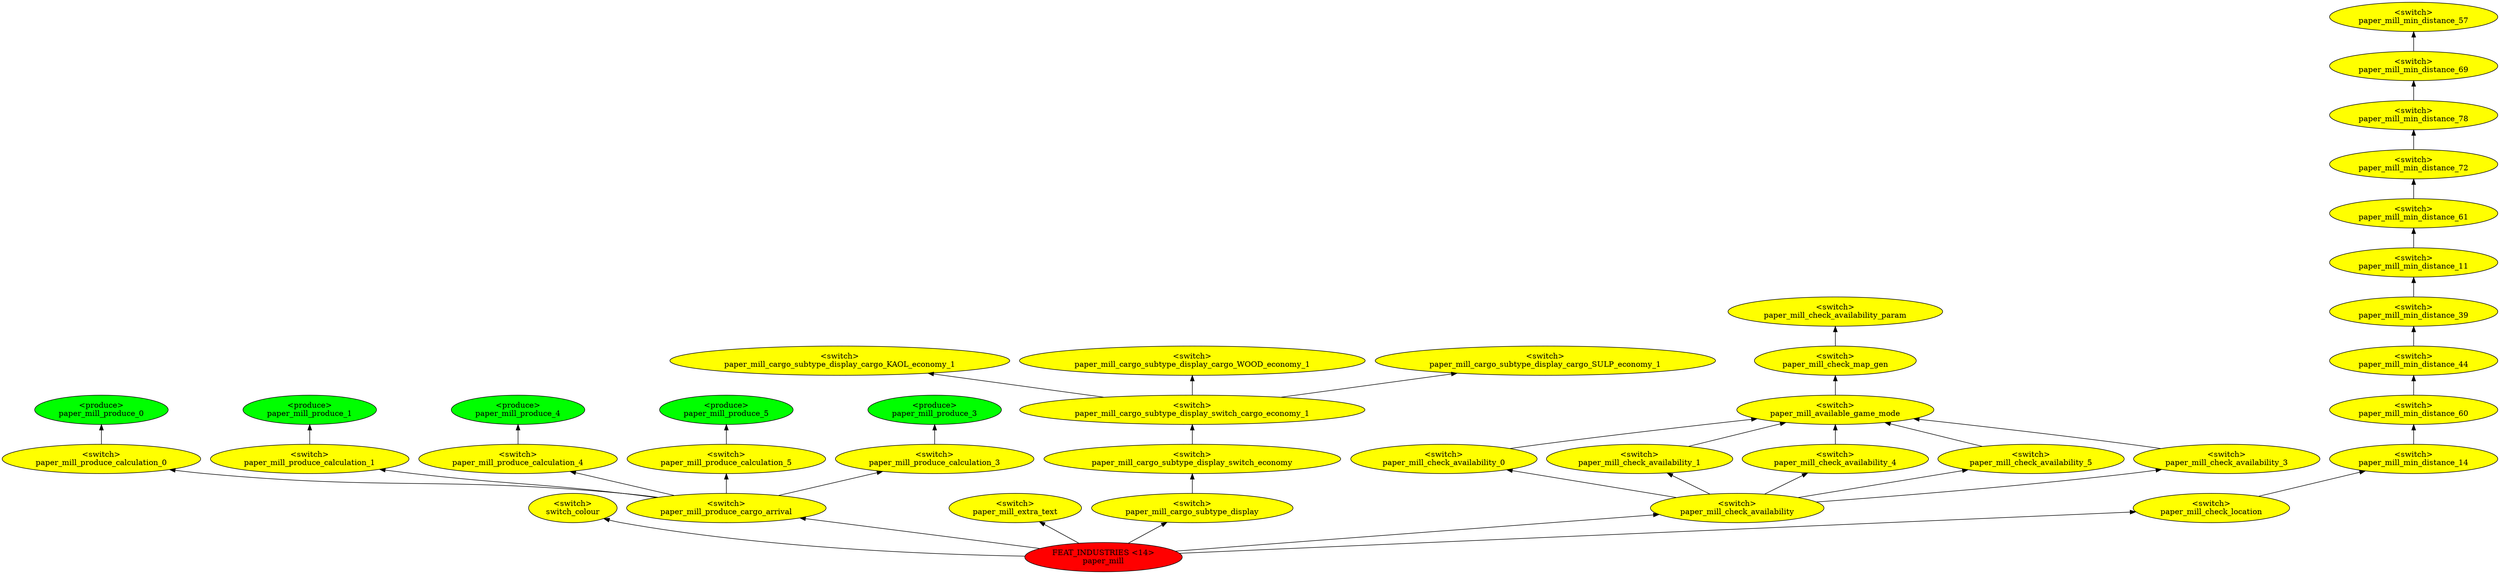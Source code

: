 digraph {
rankdir="BT"
switch_colour [fillcolor=yellow style="filled" label="<switch>\nswitch_colour"]
paper_mill_produce_0 [fillcolor=green style="filled" label="<produce>\npaper_mill_produce_0"]
paper_mill_produce_calculation_0 [fillcolor=yellow style="filled" label="<switch>\npaper_mill_produce_calculation_0"]
paper_mill_produce_1 [fillcolor=green style="filled" label="<produce>\npaper_mill_produce_1"]
paper_mill_produce_calculation_1 [fillcolor=yellow style="filled" label="<switch>\npaper_mill_produce_calculation_1"]
paper_mill_produce_4 [fillcolor=green style="filled" label="<produce>\npaper_mill_produce_4"]
paper_mill_produce_calculation_4 [fillcolor=yellow style="filled" label="<switch>\npaper_mill_produce_calculation_4"]
paper_mill_produce_5 [fillcolor=green style="filled" label="<produce>\npaper_mill_produce_5"]
paper_mill_produce_calculation_5 [fillcolor=yellow style="filled" label="<switch>\npaper_mill_produce_calculation_5"]
paper_mill_produce_3 [fillcolor=green style="filled" label="<produce>\npaper_mill_produce_3"]
paper_mill_produce_calculation_3 [fillcolor=yellow style="filled" label="<switch>\npaper_mill_produce_calculation_3"]
paper_mill_produce_cargo_arrival [fillcolor=yellow style="filled" label="<switch>\npaper_mill_produce_cargo_arrival"]
paper_mill_extra_text [fillcolor=yellow style="filled" label="<switch>\npaper_mill_extra_text"]
paper_mill_cargo_subtype_display_cargo_KAOL_economy_1 [fillcolor=yellow style="filled" label="<switch>\npaper_mill_cargo_subtype_display_cargo_KAOL_economy_1"]
paper_mill_cargo_subtype_display_cargo_WOOD_economy_1 [fillcolor=yellow style="filled" label="<switch>\npaper_mill_cargo_subtype_display_cargo_WOOD_economy_1"]
paper_mill_cargo_subtype_display_cargo_SULP_economy_1 [fillcolor=yellow style="filled" label="<switch>\npaper_mill_cargo_subtype_display_cargo_SULP_economy_1"]
paper_mill_cargo_subtype_display_switch_cargo_economy_1 [fillcolor=yellow style="filled" label="<switch>\npaper_mill_cargo_subtype_display_switch_cargo_economy_1"]
paper_mill_cargo_subtype_display_switch_economy [fillcolor=yellow style="filled" label="<switch>\npaper_mill_cargo_subtype_display_switch_economy"]
paper_mill_cargo_subtype_display [fillcolor=yellow style="filled" label="<switch>\npaper_mill_cargo_subtype_display"]
paper_mill_check_availability_param [fillcolor=yellow style="filled" label="<switch>\npaper_mill_check_availability_param"]
paper_mill_check_map_gen [fillcolor=yellow style="filled" label="<switch>\npaper_mill_check_map_gen"]
paper_mill_available_game_mode [fillcolor=yellow style="filled" label="<switch>\npaper_mill_available_game_mode"]
paper_mill_check_availability_0 [fillcolor=yellow style="filled" label="<switch>\npaper_mill_check_availability_0"]
paper_mill_check_availability_1 [fillcolor=yellow style="filled" label="<switch>\npaper_mill_check_availability_1"]
paper_mill_check_availability_4 [fillcolor=yellow style="filled" label="<switch>\npaper_mill_check_availability_4"]
paper_mill_check_availability_5 [fillcolor=yellow style="filled" label="<switch>\npaper_mill_check_availability_5"]
paper_mill_check_availability_3 [fillcolor=yellow style="filled" label="<switch>\npaper_mill_check_availability_3"]
paper_mill_check_availability [fillcolor=yellow style="filled" label="<switch>\npaper_mill_check_availability"]
paper_mill_min_distance_57 [fillcolor=yellow style="filled" label="<switch>\npaper_mill_min_distance_57"]
paper_mill_min_distance_69 [fillcolor=yellow style="filled" label="<switch>\npaper_mill_min_distance_69"]
paper_mill_min_distance_78 [fillcolor=yellow style="filled" label="<switch>\npaper_mill_min_distance_78"]
paper_mill_min_distance_72 [fillcolor=yellow style="filled" label="<switch>\npaper_mill_min_distance_72"]
paper_mill_min_distance_61 [fillcolor=yellow style="filled" label="<switch>\npaper_mill_min_distance_61"]
paper_mill_min_distance_11 [fillcolor=yellow style="filled" label="<switch>\npaper_mill_min_distance_11"]
paper_mill_min_distance_39 [fillcolor=yellow style="filled" label="<switch>\npaper_mill_min_distance_39"]
paper_mill_min_distance_44 [fillcolor=yellow style="filled" label="<switch>\npaper_mill_min_distance_44"]
paper_mill_min_distance_60 [fillcolor=yellow style="filled" label="<switch>\npaper_mill_min_distance_60"]
paper_mill_min_distance_14 [fillcolor=yellow style="filled" label="<switch>\npaper_mill_min_distance_14"]
paper_mill_check_location [fillcolor=yellow style="filled" label="<switch>\npaper_mill_check_location"]
paper_mill [fillcolor=red style="filled" label="FEAT_INDUSTRIES <14>\npaper_mill"]
paper_mill_min_distance_14->paper_mill_min_distance_60
paper_mill->paper_mill_produce_cargo_arrival
paper_mill_cargo_subtype_display_switch_economy->paper_mill_cargo_subtype_display_switch_cargo_economy_1
paper_mill_check_location->paper_mill_min_distance_14
paper_mill->paper_mill_extra_text
paper_mill_produce_calculation_0->paper_mill_produce_0
paper_mill->paper_mill_check_location
paper_mill_min_distance_61->paper_mill_min_distance_72
paper_mill_min_distance_69->paper_mill_min_distance_57
paper_mill_check_availability->paper_mill_check_availability_3
paper_mill_cargo_subtype_display->paper_mill_cargo_subtype_display_switch_economy
paper_mill_check_availability_1->paper_mill_available_game_mode
paper_mill_produce_calculation_3->paper_mill_produce_3
paper_mill_produce_calculation_5->paper_mill_produce_5
paper_mill_min_distance_44->paper_mill_min_distance_39
paper_mill_available_game_mode->paper_mill_check_map_gen
paper_mill_produce_calculation_1->paper_mill_produce_1
paper_mill_min_distance_39->paper_mill_min_distance_11
paper_mill_produce_cargo_arrival->paper_mill_produce_calculation_4
paper_mill_produce_cargo_arrival->paper_mill_produce_calculation_5
paper_mill_produce_cargo_arrival->paper_mill_produce_calculation_0
paper_mill_min_distance_11->paper_mill_min_distance_61
paper_mill_produce_calculation_4->paper_mill_produce_4
paper_mill_check_map_gen->paper_mill_check_availability_param
paper_mill_check_availability_3->paper_mill_available_game_mode
paper_mill_check_availability_5->paper_mill_available_game_mode
paper_mill_cargo_subtype_display_switch_cargo_economy_1->paper_mill_cargo_subtype_display_cargo_SULP_economy_1
paper_mill_cargo_subtype_display_switch_cargo_economy_1->paper_mill_cargo_subtype_display_cargo_KAOL_economy_1
paper_mill_check_availability_0->paper_mill_available_game_mode
paper_mill_min_distance_72->paper_mill_min_distance_78
paper_mill_produce_cargo_arrival->paper_mill_produce_calculation_3
paper_mill->switch_colour
paper_mill->paper_mill_check_availability
paper_mill_check_availability->paper_mill_check_availability_4
paper_mill_min_distance_78->paper_mill_min_distance_69
paper_mill_min_distance_60->paper_mill_min_distance_44
paper_mill_produce_cargo_arrival->paper_mill_produce_calculation_1
paper_mill_check_availability->paper_mill_check_availability_1
paper_mill_check_availability->paper_mill_check_availability_0
paper_mill_check_availability->paper_mill_check_availability_5
paper_mill->paper_mill_cargo_subtype_display
paper_mill_cargo_subtype_display_switch_cargo_economy_1->paper_mill_cargo_subtype_display_cargo_WOOD_economy_1
paper_mill_check_availability_4->paper_mill_available_game_mode
}
